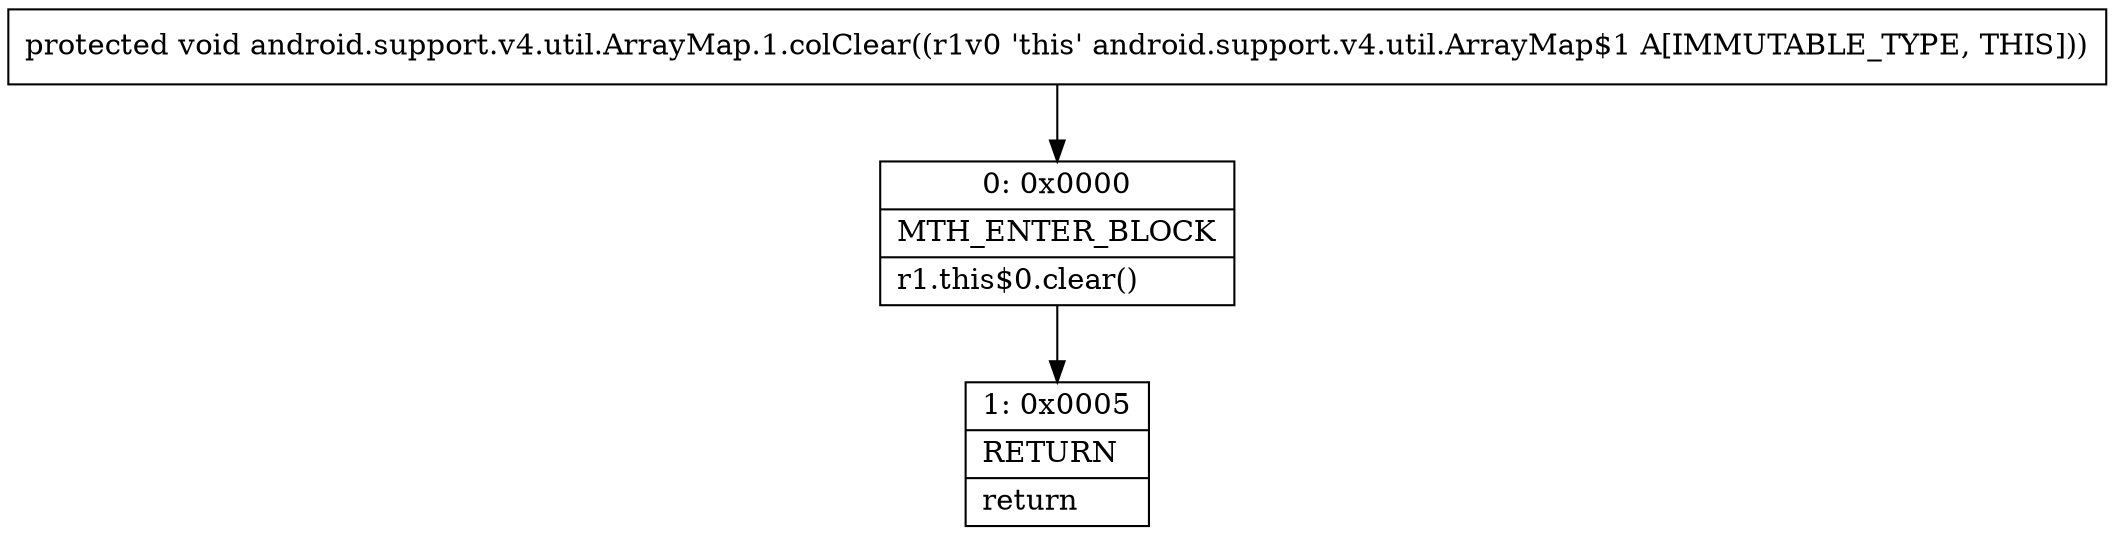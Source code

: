 digraph "CFG forandroid.support.v4.util.ArrayMap.1.colClear()V" {
Node_0 [shape=record,label="{0\:\ 0x0000|MTH_ENTER_BLOCK\l|r1.this$0.clear()\l}"];
Node_1 [shape=record,label="{1\:\ 0x0005|RETURN\l|return\l}"];
MethodNode[shape=record,label="{protected void android.support.v4.util.ArrayMap.1.colClear((r1v0 'this' android.support.v4.util.ArrayMap$1 A[IMMUTABLE_TYPE, THIS])) }"];
MethodNode -> Node_0;
Node_0 -> Node_1;
}

